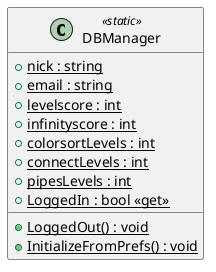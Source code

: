 @startuml
class DBManager <<static>> {
    + {static} nick : string
    + {static} email : string
    + {static} levelscore : int
    + {static} infinityscore : int
    + {static} colorsortLevels : int
    + {static} connectLevels : int
    + {static} pipesLevels : int
    + {static} LoggedIn : bool <<get>>
    + {static} LoggedOut() : void
    + {static} InitializeFromPrefs() : void
}
@enduml
